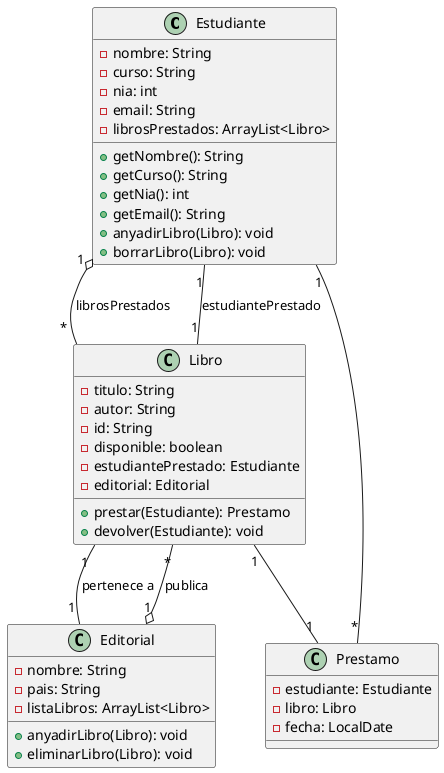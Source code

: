 @startuml
class Estudiante {
  - nombre: String
  - curso: String
  - nia: int
  - email: String
  - librosPrestados: ArrayList<Libro>
  + getNombre(): String
  + getCurso(): String
  + getNia(): int
  + getEmail(): String
  + anyadirLibro(Libro): void
  + borrarLibro(Libro): void
}

class Libro {
  - titulo: String
  - autor: String
  - id: String
  - disponible: boolean
  - estudiantePrestado: Estudiante
  - editorial: Editorial
  + prestar(Estudiante): Prestamo
  + devolver(Estudiante): void
}

class Prestamo {
  - estudiante: Estudiante
  - libro: Libro
  - fecha: LocalDate
}

class Editorial {
  - nombre: String
  - pais: String
  - listaLibros: ArrayList<Libro>
  + anyadirLibro(Libro): void
  + eliminarLibro(Libro): void
}

Estudiante "1" o-- "*" Libro : librosPrestados
Libro "1" -- "1" Estudiante : estudiantePrestado
Libro "1" -- "1" Prestamo
Estudiante "1" -- "*" Prestamo
Libro "1" -- "1" Editorial : pertenece a
Editorial "1" o-- "*" Libro : publica

@enduml
